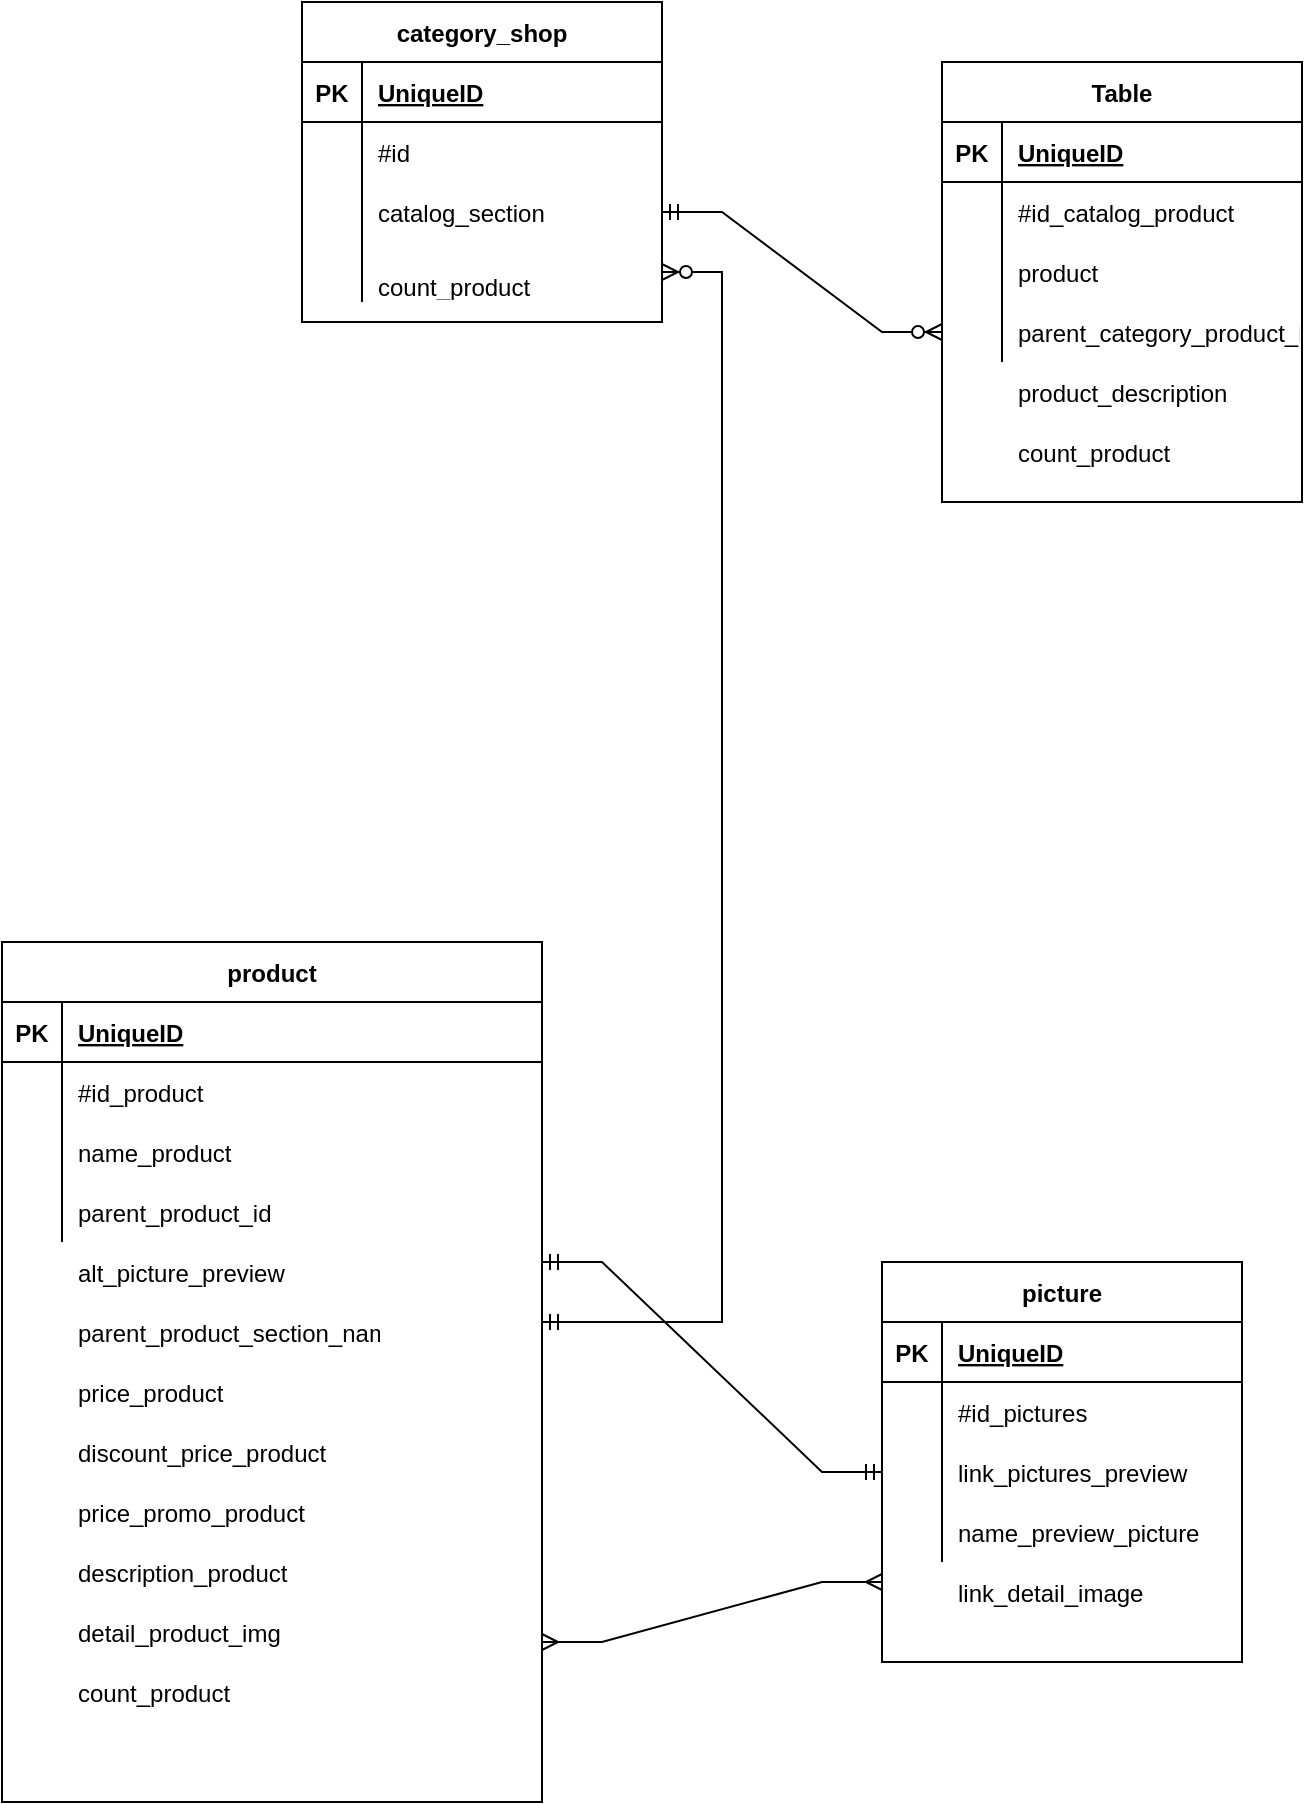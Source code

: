 <mxfile version="20.5.1" type="device"><diagram id="2Y_U9yL-P2JxOy9fQuel" name="Страница 1"><mxGraphModel dx="1374" dy="1958" grid="1" gridSize="10" guides="1" tooltips="1" connect="1" arrows="1" fold="1" page="1" pageScale="1" pageWidth="827" pageHeight="1169" math="0" shadow="0"><root><mxCell id="0"/><mxCell id="1" parent="0"/><mxCell id="WZ5fQBNNgPpD7E8U5l_3-1" value="category_shop" style="shape=table;startSize=30;container=1;collapsible=1;childLayout=tableLayout;fixedRows=1;rowLines=0;fontStyle=1;align=center;resizeLast=1;" vertex="1" parent="1"><mxGeometry x="280" y="-10" width="180" height="160" as="geometry"/></mxCell><mxCell id="WZ5fQBNNgPpD7E8U5l_3-2" value="" style="shape=tableRow;horizontal=0;startSize=0;swimlaneHead=0;swimlaneBody=0;fillColor=none;collapsible=0;dropTarget=0;points=[[0,0.5],[1,0.5]];portConstraint=eastwest;top=0;left=0;right=0;bottom=1;" vertex="1" parent="WZ5fQBNNgPpD7E8U5l_3-1"><mxGeometry y="30" width="180" height="30" as="geometry"/></mxCell><mxCell id="WZ5fQBNNgPpD7E8U5l_3-3" value="PK" style="shape=partialRectangle;connectable=0;fillColor=none;top=0;left=0;bottom=0;right=0;fontStyle=1;overflow=hidden;" vertex="1" parent="WZ5fQBNNgPpD7E8U5l_3-2"><mxGeometry width="30" height="30" as="geometry"><mxRectangle width="30" height="30" as="alternateBounds"/></mxGeometry></mxCell><mxCell id="WZ5fQBNNgPpD7E8U5l_3-4" value="UniqueID" style="shape=partialRectangle;connectable=0;fillColor=none;top=0;left=0;bottom=0;right=0;align=left;spacingLeft=6;fontStyle=5;overflow=hidden;" vertex="1" parent="WZ5fQBNNgPpD7E8U5l_3-2"><mxGeometry x="30" width="150" height="30" as="geometry"><mxRectangle width="150" height="30" as="alternateBounds"/></mxGeometry></mxCell><mxCell id="WZ5fQBNNgPpD7E8U5l_3-5" value="" style="shape=tableRow;horizontal=0;startSize=0;swimlaneHead=0;swimlaneBody=0;fillColor=none;collapsible=0;dropTarget=0;points=[[0,0.5],[1,0.5]];portConstraint=eastwest;top=0;left=0;right=0;bottom=0;" vertex="1" parent="WZ5fQBNNgPpD7E8U5l_3-1"><mxGeometry y="60" width="180" height="30" as="geometry"/></mxCell><mxCell id="WZ5fQBNNgPpD7E8U5l_3-6" value="" style="shape=partialRectangle;connectable=0;fillColor=none;top=0;left=0;bottom=0;right=0;editable=1;overflow=hidden;" vertex="1" parent="WZ5fQBNNgPpD7E8U5l_3-5"><mxGeometry width="30" height="30" as="geometry"><mxRectangle width="30" height="30" as="alternateBounds"/></mxGeometry></mxCell><mxCell id="WZ5fQBNNgPpD7E8U5l_3-7" value="#id" style="shape=partialRectangle;connectable=0;fillColor=none;top=0;left=0;bottom=0;right=0;align=left;spacingLeft=6;overflow=hidden;" vertex="1" parent="WZ5fQBNNgPpD7E8U5l_3-5"><mxGeometry x="30" width="150" height="30" as="geometry"><mxRectangle width="150" height="30" as="alternateBounds"/></mxGeometry></mxCell><mxCell id="WZ5fQBNNgPpD7E8U5l_3-8" value="" style="shape=tableRow;horizontal=0;startSize=0;swimlaneHead=0;swimlaneBody=0;fillColor=none;collapsible=0;dropTarget=0;points=[[0,0.5],[1,0.5]];portConstraint=eastwest;top=0;left=0;right=0;bottom=0;" vertex="1" parent="WZ5fQBNNgPpD7E8U5l_3-1"><mxGeometry y="90" width="180" height="30" as="geometry"/></mxCell><mxCell id="WZ5fQBNNgPpD7E8U5l_3-9" value="" style="shape=partialRectangle;connectable=0;fillColor=none;top=0;left=0;bottom=0;right=0;editable=1;overflow=hidden;" vertex="1" parent="WZ5fQBNNgPpD7E8U5l_3-8"><mxGeometry width="30" height="30" as="geometry"><mxRectangle width="30" height="30" as="alternateBounds"/></mxGeometry></mxCell><mxCell id="WZ5fQBNNgPpD7E8U5l_3-10" value="catalog_section" style="shape=partialRectangle;connectable=0;fillColor=none;top=0;left=0;bottom=0;right=0;align=left;spacingLeft=6;overflow=hidden;" vertex="1" parent="WZ5fQBNNgPpD7E8U5l_3-8"><mxGeometry x="30" width="150" height="30" as="geometry"><mxRectangle width="150" height="30" as="alternateBounds"/></mxGeometry></mxCell><mxCell id="WZ5fQBNNgPpD7E8U5l_3-11" value="" style="shape=tableRow;horizontal=0;startSize=0;swimlaneHead=0;swimlaneBody=0;fillColor=none;collapsible=0;dropTarget=0;points=[[0,0.5],[1,0.5]];portConstraint=eastwest;top=0;left=0;right=0;bottom=0;" vertex="1" parent="WZ5fQBNNgPpD7E8U5l_3-1"><mxGeometry y="120" width="180" height="30" as="geometry"/></mxCell><mxCell id="WZ5fQBNNgPpD7E8U5l_3-12" value="" style="shape=partialRectangle;connectable=0;fillColor=none;top=0;left=0;bottom=0;right=0;editable=1;overflow=hidden;" vertex="1" parent="WZ5fQBNNgPpD7E8U5l_3-11"><mxGeometry width="30" height="30" as="geometry"><mxRectangle width="30" height="30" as="alternateBounds"/></mxGeometry></mxCell><mxCell id="WZ5fQBNNgPpD7E8U5l_3-13" value="&#10;count_product" style="shape=partialRectangle;connectable=0;fillColor=none;top=0;left=0;bottom=0;right=0;align=left;spacingLeft=6;overflow=hidden;" vertex="1" parent="WZ5fQBNNgPpD7E8U5l_3-11"><mxGeometry x="30" width="150" height="30" as="geometry"><mxRectangle width="150" height="30" as="alternateBounds"/></mxGeometry></mxCell><mxCell id="WZ5fQBNNgPpD7E8U5l_3-14" value="picture" style="shape=table;startSize=30;container=1;collapsible=1;childLayout=tableLayout;fixedRows=1;rowLines=0;fontStyle=1;align=center;resizeLast=1;" vertex="1" parent="1"><mxGeometry x="570" y="620" width="180" height="200" as="geometry"/></mxCell><mxCell id="WZ5fQBNNgPpD7E8U5l_3-15" value="" style="shape=tableRow;horizontal=0;startSize=0;swimlaneHead=0;swimlaneBody=0;fillColor=none;collapsible=0;dropTarget=0;points=[[0,0.5],[1,0.5]];portConstraint=eastwest;top=0;left=0;right=0;bottom=1;" vertex="1" parent="WZ5fQBNNgPpD7E8U5l_3-14"><mxGeometry y="30" width="180" height="30" as="geometry"/></mxCell><mxCell id="WZ5fQBNNgPpD7E8U5l_3-16" value="PK" style="shape=partialRectangle;connectable=0;fillColor=none;top=0;left=0;bottom=0;right=0;fontStyle=1;overflow=hidden;" vertex="1" parent="WZ5fQBNNgPpD7E8U5l_3-15"><mxGeometry width="30" height="30" as="geometry"><mxRectangle width="30" height="30" as="alternateBounds"/></mxGeometry></mxCell><mxCell id="WZ5fQBNNgPpD7E8U5l_3-17" value="UniqueID" style="shape=partialRectangle;connectable=0;fillColor=none;top=0;left=0;bottom=0;right=0;align=left;spacingLeft=6;fontStyle=5;overflow=hidden;" vertex="1" parent="WZ5fQBNNgPpD7E8U5l_3-15"><mxGeometry x="30" width="150" height="30" as="geometry"><mxRectangle width="150" height="30" as="alternateBounds"/></mxGeometry></mxCell><mxCell id="WZ5fQBNNgPpD7E8U5l_3-18" value="" style="shape=tableRow;horizontal=0;startSize=0;swimlaneHead=0;swimlaneBody=0;fillColor=none;collapsible=0;dropTarget=0;points=[[0,0.5],[1,0.5]];portConstraint=eastwest;top=0;left=0;right=0;bottom=0;" vertex="1" parent="WZ5fQBNNgPpD7E8U5l_3-14"><mxGeometry y="60" width="180" height="30" as="geometry"/></mxCell><mxCell id="WZ5fQBNNgPpD7E8U5l_3-19" value="" style="shape=partialRectangle;connectable=0;fillColor=none;top=0;left=0;bottom=0;right=0;editable=1;overflow=hidden;" vertex="1" parent="WZ5fQBNNgPpD7E8U5l_3-18"><mxGeometry width="30" height="30" as="geometry"><mxRectangle width="30" height="30" as="alternateBounds"/></mxGeometry></mxCell><mxCell id="WZ5fQBNNgPpD7E8U5l_3-20" value="#id_pictures" style="shape=partialRectangle;connectable=0;fillColor=none;top=0;left=0;bottom=0;right=0;align=left;spacingLeft=6;overflow=hidden;" vertex="1" parent="WZ5fQBNNgPpD7E8U5l_3-18"><mxGeometry x="30" width="150" height="30" as="geometry"><mxRectangle width="150" height="30" as="alternateBounds"/></mxGeometry></mxCell><mxCell id="WZ5fQBNNgPpD7E8U5l_3-21" value="" style="shape=tableRow;horizontal=0;startSize=0;swimlaneHead=0;swimlaneBody=0;fillColor=none;collapsible=0;dropTarget=0;points=[[0,0.5],[1,0.5]];portConstraint=eastwest;top=0;left=0;right=0;bottom=0;" vertex="1" parent="WZ5fQBNNgPpD7E8U5l_3-14"><mxGeometry y="90" width="180" height="30" as="geometry"/></mxCell><mxCell id="WZ5fQBNNgPpD7E8U5l_3-22" value="" style="shape=partialRectangle;connectable=0;fillColor=none;top=0;left=0;bottom=0;right=0;editable=1;overflow=hidden;" vertex="1" parent="WZ5fQBNNgPpD7E8U5l_3-21"><mxGeometry width="30" height="30" as="geometry"><mxRectangle width="30" height="30" as="alternateBounds"/></mxGeometry></mxCell><mxCell id="WZ5fQBNNgPpD7E8U5l_3-23" value="link_pictures_preview" style="shape=partialRectangle;connectable=0;fillColor=none;top=0;left=0;bottom=0;right=0;align=left;spacingLeft=6;overflow=hidden;" vertex="1" parent="WZ5fQBNNgPpD7E8U5l_3-21"><mxGeometry x="30" width="150" height="30" as="geometry"><mxRectangle width="150" height="30" as="alternateBounds"/></mxGeometry></mxCell><mxCell id="WZ5fQBNNgPpD7E8U5l_3-24" value="" style="shape=tableRow;horizontal=0;startSize=0;swimlaneHead=0;swimlaneBody=0;fillColor=none;collapsible=0;dropTarget=0;points=[[0,0.5],[1,0.5]];portConstraint=eastwest;top=0;left=0;right=0;bottom=0;" vertex="1" parent="WZ5fQBNNgPpD7E8U5l_3-14"><mxGeometry y="120" width="180" height="30" as="geometry"/></mxCell><mxCell id="WZ5fQBNNgPpD7E8U5l_3-25" value="" style="shape=partialRectangle;connectable=0;fillColor=none;top=0;left=0;bottom=0;right=0;editable=1;overflow=hidden;" vertex="1" parent="WZ5fQBNNgPpD7E8U5l_3-24"><mxGeometry width="30" height="30" as="geometry"><mxRectangle width="30" height="30" as="alternateBounds"/></mxGeometry></mxCell><mxCell id="WZ5fQBNNgPpD7E8U5l_3-26" value="name_preview_picture " style="shape=partialRectangle;connectable=0;fillColor=none;top=0;left=0;bottom=0;right=0;align=left;spacingLeft=6;overflow=hidden;" vertex="1" parent="WZ5fQBNNgPpD7E8U5l_3-24"><mxGeometry x="30" width="150" height="30" as="geometry"><mxRectangle width="150" height="30" as="alternateBounds"/></mxGeometry></mxCell><mxCell id="WZ5fQBNNgPpD7E8U5l_3-27" value="product" style="shape=table;startSize=30;container=1;collapsible=1;childLayout=tableLayout;fixedRows=1;rowLines=0;fontStyle=1;align=center;resizeLast=1;" vertex="1" parent="1"><mxGeometry x="130" y="460" width="270" height="430" as="geometry"/></mxCell><mxCell id="WZ5fQBNNgPpD7E8U5l_3-28" value="" style="shape=tableRow;horizontal=0;startSize=0;swimlaneHead=0;swimlaneBody=0;fillColor=none;collapsible=0;dropTarget=0;points=[[0,0.5],[1,0.5]];portConstraint=eastwest;top=0;left=0;right=0;bottom=1;" vertex="1" parent="WZ5fQBNNgPpD7E8U5l_3-27"><mxGeometry y="30" width="270" height="30" as="geometry"/></mxCell><mxCell id="WZ5fQBNNgPpD7E8U5l_3-29" value="PK" style="shape=partialRectangle;connectable=0;fillColor=none;top=0;left=0;bottom=0;right=0;fontStyle=1;overflow=hidden;" vertex="1" parent="WZ5fQBNNgPpD7E8U5l_3-28"><mxGeometry width="30" height="30" as="geometry"><mxRectangle width="30" height="30" as="alternateBounds"/></mxGeometry></mxCell><mxCell id="WZ5fQBNNgPpD7E8U5l_3-30" value="UniqueID" style="shape=partialRectangle;connectable=0;fillColor=none;top=0;left=0;bottom=0;right=0;align=left;spacingLeft=6;fontStyle=5;overflow=hidden;" vertex="1" parent="WZ5fQBNNgPpD7E8U5l_3-28"><mxGeometry x="30" width="240" height="30" as="geometry"><mxRectangle width="240" height="30" as="alternateBounds"/></mxGeometry></mxCell><mxCell id="WZ5fQBNNgPpD7E8U5l_3-31" value="" style="shape=tableRow;horizontal=0;startSize=0;swimlaneHead=0;swimlaneBody=0;fillColor=none;collapsible=0;dropTarget=0;points=[[0,0.5],[1,0.5]];portConstraint=eastwest;top=0;left=0;right=0;bottom=0;" vertex="1" parent="WZ5fQBNNgPpD7E8U5l_3-27"><mxGeometry y="60" width="270" height="30" as="geometry"/></mxCell><mxCell id="WZ5fQBNNgPpD7E8U5l_3-32" value="" style="shape=partialRectangle;connectable=0;fillColor=none;top=0;left=0;bottom=0;right=0;editable=1;overflow=hidden;" vertex="1" parent="WZ5fQBNNgPpD7E8U5l_3-31"><mxGeometry width="30" height="30" as="geometry"><mxRectangle width="30" height="30" as="alternateBounds"/></mxGeometry></mxCell><mxCell id="WZ5fQBNNgPpD7E8U5l_3-33" value="#id_product" style="shape=partialRectangle;connectable=0;fillColor=none;top=0;left=0;bottom=0;right=0;align=left;spacingLeft=6;overflow=hidden;" vertex="1" parent="WZ5fQBNNgPpD7E8U5l_3-31"><mxGeometry x="30" width="240" height="30" as="geometry"><mxRectangle width="240" height="30" as="alternateBounds"/></mxGeometry></mxCell><mxCell id="WZ5fQBNNgPpD7E8U5l_3-34" value="" style="shape=tableRow;horizontal=0;startSize=0;swimlaneHead=0;swimlaneBody=0;fillColor=none;collapsible=0;dropTarget=0;points=[[0,0.5],[1,0.5]];portConstraint=eastwest;top=0;left=0;right=0;bottom=0;" vertex="1" parent="WZ5fQBNNgPpD7E8U5l_3-27"><mxGeometry y="90" width="270" height="30" as="geometry"/></mxCell><mxCell id="WZ5fQBNNgPpD7E8U5l_3-35" value="" style="shape=partialRectangle;connectable=0;fillColor=none;top=0;left=0;bottom=0;right=0;editable=1;overflow=hidden;" vertex="1" parent="WZ5fQBNNgPpD7E8U5l_3-34"><mxGeometry width="30" height="30" as="geometry"><mxRectangle width="30" height="30" as="alternateBounds"/></mxGeometry></mxCell><mxCell id="WZ5fQBNNgPpD7E8U5l_3-36" value="name_product" style="shape=partialRectangle;connectable=0;fillColor=none;top=0;left=0;bottom=0;right=0;align=left;spacingLeft=6;overflow=hidden;" vertex="1" parent="WZ5fQBNNgPpD7E8U5l_3-34"><mxGeometry x="30" width="240" height="30" as="geometry"><mxRectangle width="240" height="30" as="alternateBounds"/></mxGeometry></mxCell><mxCell id="WZ5fQBNNgPpD7E8U5l_3-37" value="" style="shape=tableRow;horizontal=0;startSize=0;swimlaneHead=0;swimlaneBody=0;fillColor=none;collapsible=0;dropTarget=0;points=[[0,0.5],[1,0.5]];portConstraint=eastwest;top=0;left=0;right=0;bottom=0;" vertex="1" parent="WZ5fQBNNgPpD7E8U5l_3-27"><mxGeometry y="120" width="270" height="30" as="geometry"/></mxCell><mxCell id="WZ5fQBNNgPpD7E8U5l_3-38" value="" style="shape=partialRectangle;connectable=0;fillColor=none;top=0;left=0;bottom=0;right=0;editable=1;overflow=hidden;" vertex="1" parent="WZ5fQBNNgPpD7E8U5l_3-37"><mxGeometry width="30" height="30" as="geometry"><mxRectangle width="30" height="30" as="alternateBounds"/></mxGeometry></mxCell><mxCell id="WZ5fQBNNgPpD7E8U5l_3-39" value="parent_product_id " style="shape=partialRectangle;connectable=0;fillColor=none;top=0;left=0;bottom=0;right=0;align=left;spacingLeft=6;overflow=hidden;" vertex="1" parent="WZ5fQBNNgPpD7E8U5l_3-37"><mxGeometry x="30" width="240" height="30" as="geometry"><mxRectangle width="240" height="30" as="alternateBounds"/></mxGeometry></mxCell><mxCell id="WZ5fQBNNgPpD7E8U5l_3-40" value="Table" style="shape=table;startSize=30;container=1;collapsible=1;childLayout=tableLayout;fixedRows=1;rowLines=0;fontStyle=1;align=center;resizeLast=1;" vertex="1" parent="1"><mxGeometry x="600" y="20" width="180" height="220" as="geometry"/></mxCell><mxCell id="WZ5fQBNNgPpD7E8U5l_3-41" value="" style="shape=tableRow;horizontal=0;startSize=0;swimlaneHead=0;swimlaneBody=0;fillColor=none;collapsible=0;dropTarget=0;points=[[0,0.5],[1,0.5]];portConstraint=eastwest;top=0;left=0;right=0;bottom=1;" vertex="1" parent="WZ5fQBNNgPpD7E8U5l_3-40"><mxGeometry y="30" width="180" height="30" as="geometry"/></mxCell><mxCell id="WZ5fQBNNgPpD7E8U5l_3-42" value="PK" style="shape=partialRectangle;connectable=0;fillColor=none;top=0;left=0;bottom=0;right=0;fontStyle=1;overflow=hidden;" vertex="1" parent="WZ5fQBNNgPpD7E8U5l_3-41"><mxGeometry width="30" height="30" as="geometry"><mxRectangle width="30" height="30" as="alternateBounds"/></mxGeometry></mxCell><mxCell id="WZ5fQBNNgPpD7E8U5l_3-43" value="UniqueID" style="shape=partialRectangle;connectable=0;fillColor=none;top=0;left=0;bottom=0;right=0;align=left;spacingLeft=6;fontStyle=5;overflow=hidden;" vertex="1" parent="WZ5fQBNNgPpD7E8U5l_3-41"><mxGeometry x="30" width="150" height="30" as="geometry"><mxRectangle width="150" height="30" as="alternateBounds"/></mxGeometry></mxCell><mxCell id="WZ5fQBNNgPpD7E8U5l_3-44" value="" style="shape=tableRow;horizontal=0;startSize=0;swimlaneHead=0;swimlaneBody=0;fillColor=none;collapsible=0;dropTarget=0;points=[[0,0.5],[1,0.5]];portConstraint=eastwest;top=0;left=0;right=0;bottom=0;" vertex="1" parent="WZ5fQBNNgPpD7E8U5l_3-40"><mxGeometry y="60" width="180" height="30" as="geometry"/></mxCell><mxCell id="WZ5fQBNNgPpD7E8U5l_3-45" value="" style="shape=partialRectangle;connectable=0;fillColor=none;top=0;left=0;bottom=0;right=0;editable=1;overflow=hidden;" vertex="1" parent="WZ5fQBNNgPpD7E8U5l_3-44"><mxGeometry width="30" height="30" as="geometry"><mxRectangle width="30" height="30" as="alternateBounds"/></mxGeometry></mxCell><mxCell id="WZ5fQBNNgPpD7E8U5l_3-46" value="#id_catalog_product" style="shape=partialRectangle;connectable=0;fillColor=none;top=0;left=0;bottom=0;right=0;align=left;spacingLeft=6;overflow=hidden;" vertex="1" parent="WZ5fQBNNgPpD7E8U5l_3-44"><mxGeometry x="30" width="150" height="30" as="geometry"><mxRectangle width="150" height="30" as="alternateBounds"/></mxGeometry></mxCell><mxCell id="WZ5fQBNNgPpD7E8U5l_3-47" value="" style="shape=tableRow;horizontal=0;startSize=0;swimlaneHead=0;swimlaneBody=0;fillColor=none;collapsible=0;dropTarget=0;points=[[0,0.5],[1,0.5]];portConstraint=eastwest;top=0;left=0;right=0;bottom=0;" vertex="1" parent="WZ5fQBNNgPpD7E8U5l_3-40"><mxGeometry y="90" width="180" height="30" as="geometry"/></mxCell><mxCell id="WZ5fQBNNgPpD7E8U5l_3-48" value="" style="shape=partialRectangle;connectable=0;fillColor=none;top=0;left=0;bottom=0;right=0;editable=1;overflow=hidden;" vertex="1" parent="WZ5fQBNNgPpD7E8U5l_3-47"><mxGeometry width="30" height="30" as="geometry"><mxRectangle width="30" height="30" as="alternateBounds"/></mxGeometry></mxCell><mxCell id="WZ5fQBNNgPpD7E8U5l_3-49" value="product " style="shape=partialRectangle;connectable=0;fillColor=none;top=0;left=0;bottom=0;right=0;align=left;spacingLeft=6;overflow=hidden;" vertex="1" parent="WZ5fQBNNgPpD7E8U5l_3-47"><mxGeometry x="30" width="150" height="30" as="geometry"><mxRectangle width="150" height="30" as="alternateBounds"/></mxGeometry></mxCell><mxCell id="WZ5fQBNNgPpD7E8U5l_3-50" value="" style="shape=tableRow;horizontal=0;startSize=0;swimlaneHead=0;swimlaneBody=0;fillColor=none;collapsible=0;dropTarget=0;points=[[0,0.5],[1,0.5]];portConstraint=eastwest;top=0;left=0;right=0;bottom=0;" vertex="1" parent="WZ5fQBNNgPpD7E8U5l_3-40"><mxGeometry y="120" width="180" height="30" as="geometry"/></mxCell><mxCell id="WZ5fQBNNgPpD7E8U5l_3-51" value="" style="shape=partialRectangle;connectable=0;fillColor=none;top=0;left=0;bottom=0;right=0;editable=1;overflow=hidden;" vertex="1" parent="WZ5fQBNNgPpD7E8U5l_3-50"><mxGeometry width="30" height="30" as="geometry"><mxRectangle width="30" height="30" as="alternateBounds"/></mxGeometry></mxCell><mxCell id="WZ5fQBNNgPpD7E8U5l_3-52" value="parent_category_product_id " style="shape=partialRectangle;connectable=0;fillColor=none;top=0;left=0;bottom=0;right=0;align=left;spacingLeft=6;overflow=hidden;" vertex="1" parent="WZ5fQBNNgPpD7E8U5l_3-50"><mxGeometry x="30" width="150" height="30" as="geometry"><mxRectangle width="150" height="30" as="alternateBounds"/></mxGeometry></mxCell><mxCell id="WZ5fQBNNgPpD7E8U5l_3-54" value="" style="edgeStyle=entityRelationEdgeStyle;fontSize=12;html=1;endArrow=ERzeroToMany;startArrow=ERmandOne;rounded=0;" edge="1" parent="1" target="WZ5fQBNNgPpD7E8U5l_3-11"><mxGeometry width="100" height="100" relative="1" as="geometry"><mxPoint x="400" y="650" as="sourcePoint"/><mxPoint x="220" y="310" as="targetPoint"/></mxGeometry></mxCell><mxCell id="WZ5fQBNNgPpD7E8U5l_3-55" value="alt_picture_preview" style="shape=partialRectangle;connectable=0;fillColor=none;top=0;left=0;bottom=0;right=0;align=left;spacingLeft=6;overflow=hidden;" vertex="1" parent="1"><mxGeometry x="160" y="610" width="160" height="30" as="geometry"><mxRectangle width="160" height="30" as="alternateBounds"/></mxGeometry></mxCell><mxCell id="WZ5fQBNNgPpD7E8U5l_3-58" value="parent_product_section_name " style="shape=partialRectangle;connectable=0;fillColor=none;top=0;left=0;bottom=0;right=0;align=left;spacingLeft=6;overflow=hidden;" vertex="1" parent="1"><mxGeometry x="160" y="640" width="160" height="30" as="geometry"><mxRectangle width="160" height="30" as="alternateBounds"/></mxGeometry></mxCell><mxCell id="WZ5fQBNNgPpD7E8U5l_3-59" value="price_product" style="shape=partialRectangle;connectable=0;fillColor=none;top=0;left=0;bottom=0;right=0;align=left;spacingLeft=6;overflow=hidden;" vertex="1" parent="1"><mxGeometry x="160" y="670" width="160" height="30" as="geometry"><mxRectangle width="160" height="30" as="alternateBounds"/></mxGeometry></mxCell><mxCell id="WZ5fQBNNgPpD7E8U5l_3-60" value="discount_price_product" style="shape=partialRectangle;connectable=0;fillColor=none;top=0;left=0;bottom=0;right=0;align=left;spacingLeft=6;overflow=hidden;" vertex="1" parent="1"><mxGeometry x="160" y="700" width="160" height="30" as="geometry"><mxRectangle width="160" height="30" as="alternateBounds"/></mxGeometry></mxCell><mxCell id="WZ5fQBNNgPpD7E8U5l_3-61" value="price_promo_product" style="shape=partialRectangle;connectable=0;fillColor=none;top=0;left=0;bottom=0;right=0;align=left;spacingLeft=6;overflow=hidden;" vertex="1" parent="1"><mxGeometry x="160" y="730" width="160" height="30" as="geometry"><mxRectangle width="160" height="30" as="alternateBounds"/></mxGeometry></mxCell><mxCell id="WZ5fQBNNgPpD7E8U5l_3-62" value="description_product" style="shape=partialRectangle;connectable=0;fillColor=none;top=0;left=0;bottom=0;right=0;align=left;spacingLeft=6;overflow=hidden;" vertex="1" parent="1"><mxGeometry x="160" y="760" width="160" height="30" as="geometry"><mxRectangle width="160" height="30" as="alternateBounds"/></mxGeometry></mxCell><mxCell id="WZ5fQBNNgPpD7E8U5l_3-63" value="detail_product_img " style="shape=partialRectangle;connectable=0;fillColor=none;top=0;left=0;bottom=0;right=0;align=left;spacingLeft=6;overflow=hidden;" vertex="1" parent="1"><mxGeometry x="160" y="790" width="160" height="30" as="geometry"><mxRectangle width="160" height="30" as="alternateBounds"/></mxGeometry></mxCell><mxCell id="WZ5fQBNNgPpD7E8U5l_3-64" value="count_product" style="shape=partialRectangle;connectable=0;fillColor=none;top=0;left=0;bottom=0;right=0;align=left;spacingLeft=6;overflow=hidden;" vertex="1" parent="1"><mxGeometry x="160" y="820" width="160" height="30" as="geometry"><mxRectangle width="160" height="30" as="alternateBounds"/></mxGeometry></mxCell><mxCell id="WZ5fQBNNgPpD7E8U5l_3-65" value="" style="shape=tableRow;horizontal=0;startSize=0;swimlaneHead=0;swimlaneBody=0;fillColor=none;collapsible=0;dropTarget=0;points=[[0,0.5],[1,0.5]];portConstraint=eastwest;top=0;left=0;right=0;bottom=0;" vertex="1" parent="1"><mxGeometry x="570" y="620" width="180" height="30" as="geometry"/></mxCell><mxCell id="WZ5fQBNNgPpD7E8U5l_3-66" value="" style="shape=partialRectangle;connectable=0;fillColor=none;top=0;left=0;bottom=0;right=0;editable=1;overflow=hidden;" vertex="1" parent="WZ5fQBNNgPpD7E8U5l_3-65"><mxGeometry width="30" height="30" as="geometry"><mxRectangle width="30" height="30" as="alternateBounds"/></mxGeometry></mxCell><mxCell id="WZ5fQBNNgPpD7E8U5l_3-67" value="link_detail_image " style="shape=partialRectangle;connectable=0;fillColor=none;top=0;left=0;bottom=0;right=0;align=left;spacingLeft=6;overflow=hidden;" vertex="1" parent="1"><mxGeometry x="600" y="770" width="150" height="30" as="geometry"><mxRectangle width="150" height="30" as="alternateBounds"/></mxGeometry></mxCell><mxCell id="WZ5fQBNNgPpD7E8U5l_3-68" value="" style="shape=tableRow;horizontal=0;startSize=0;swimlaneHead=0;swimlaneBody=0;fillColor=none;collapsible=0;dropTarget=0;points=[[0,0.5],[1,0.5]];portConstraint=eastwest;top=0;left=0;right=0;bottom=0;" vertex="1" parent="1"><mxGeometry x="600" y="320" width="180" height="30" as="geometry"/></mxCell><mxCell id="WZ5fQBNNgPpD7E8U5l_3-69" value="" style="shape=partialRectangle;connectable=0;fillColor=none;top=0;left=0;bottom=0;right=0;editable=1;overflow=hidden;" vertex="1" parent="WZ5fQBNNgPpD7E8U5l_3-68"><mxGeometry width="30" height="30" as="geometry"><mxRectangle width="30" height="30" as="alternateBounds"/></mxGeometry></mxCell><mxCell id="WZ5fQBNNgPpD7E8U5l_3-71" value="" style="shape=tableRow;horizontal=0;startSize=0;swimlaneHead=0;swimlaneBody=0;fillColor=none;collapsible=0;dropTarget=0;points=[[0,0.5],[1,0.5]];portConstraint=eastwest;top=0;left=0;right=0;bottom=0;" vertex="1" parent="1"><mxGeometry x="600" y="350" width="180" height="30" as="geometry"/></mxCell><mxCell id="WZ5fQBNNgPpD7E8U5l_3-72" value="" style="shape=partialRectangle;connectable=0;fillColor=none;top=0;left=0;bottom=0;right=0;editable=1;overflow=hidden;" vertex="1" parent="WZ5fQBNNgPpD7E8U5l_3-71"><mxGeometry width="30" height="30" as="geometry"><mxRectangle width="30" height="30" as="alternateBounds"/></mxGeometry></mxCell><mxCell id="WZ5fQBNNgPpD7E8U5l_3-74" value="" style="edgeStyle=entityRelationEdgeStyle;fontSize=12;html=1;endArrow=ERzeroToMany;startArrow=ERmandOne;rounded=0;exitX=1;exitY=0.5;exitDx=0;exitDy=0;" edge="1" parent="1" source="WZ5fQBNNgPpD7E8U5l_3-8" target="WZ5fQBNNgPpD7E8U5l_3-50"><mxGeometry width="100" height="100" relative="1" as="geometry"><mxPoint x="520" y="650" as="sourcePoint"/><mxPoint x="580" y="125" as="targetPoint"/></mxGeometry></mxCell><mxCell id="WZ5fQBNNgPpD7E8U5l_3-70" value="product_description" style="shape=partialRectangle;connectable=0;fillColor=none;top=0;left=0;bottom=0;right=0;align=left;spacingLeft=6;overflow=hidden;" vertex="1" parent="1"><mxGeometry x="630" y="170" width="150" height="30" as="geometry"><mxRectangle width="150" height="30" as="alternateBounds"/></mxGeometry></mxCell><mxCell id="WZ5fQBNNgPpD7E8U5l_3-73" value="count_product" style="shape=partialRectangle;connectable=0;fillColor=none;top=0;left=0;bottom=0;right=0;align=left;spacingLeft=6;overflow=hidden;" vertex="1" parent="1"><mxGeometry x="630" y="200" width="150" height="30" as="geometry"><mxRectangle width="150" height="30" as="alternateBounds"/></mxGeometry></mxCell><mxCell id="WZ5fQBNNgPpD7E8U5l_3-76" value="" style="edgeStyle=entityRelationEdgeStyle;fontSize=12;html=1;endArrow=ERmandOne;startArrow=ERmandOne;rounded=0;" edge="1" parent="1" target="WZ5fQBNNgPpD7E8U5l_3-21"><mxGeometry width="100" height="100" relative="1" as="geometry"><mxPoint x="400" y="620" as="sourcePoint"/><mxPoint x="520" y="770" as="targetPoint"/></mxGeometry></mxCell><mxCell id="WZ5fQBNNgPpD7E8U5l_3-77" value="" style="edgeStyle=entityRelationEdgeStyle;fontSize=12;html=1;endArrow=ERmany;startArrow=ERmany;rounded=0;" edge="1" parent="1"><mxGeometry width="100" height="100" relative="1" as="geometry"><mxPoint x="400" y="810" as="sourcePoint"/><mxPoint x="570" y="780" as="targetPoint"/></mxGeometry></mxCell></root></mxGraphModel></diagram></mxfile>